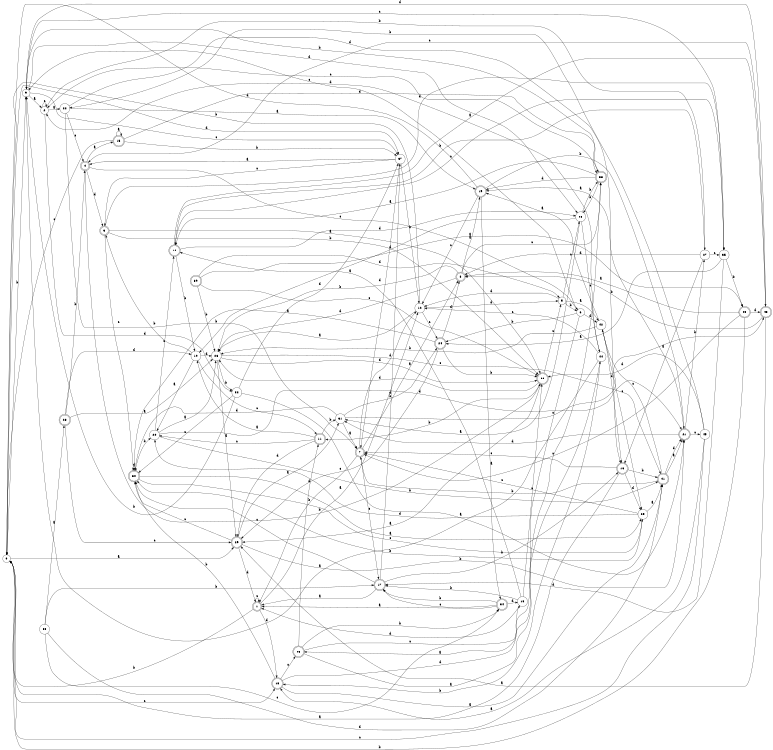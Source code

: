 digraph n38_6 {
__start0 [label="" shape="none"];

rankdir=LR;
size="8,5";

s0 [style="filled", color="black", fillcolor="white" shape="circle", label="0"];
s1 [style="rounded,filled", color="black", fillcolor="white" shape="doublecircle", label="1"];
s2 [style="filled", color="black", fillcolor="white" shape="circle", label="2"];
s3 [style="rounded,filled", color="black", fillcolor="white" shape="doublecircle", label="3"];
s4 [style="rounded,filled", color="black", fillcolor="white" shape="doublecircle", label="4"];
s5 [style="filled", color="black", fillcolor="white" shape="circle", label="5"];
s6 [style="filled", color="black", fillcolor="white" shape="circle", label="6"];
s7 [style="rounded,filled", color="black", fillcolor="white" shape="doublecircle", label="7"];
s8 [style="rounded,filled", color="black", fillcolor="white" shape="doublecircle", label="8"];
s9 [style="filled", color="black", fillcolor="white" shape="circle", label="9"];
s10 [style="filled", color="black", fillcolor="white" shape="circle", label="10"];
s11 [style="rounded,filled", color="black", fillcolor="white" shape="doublecircle", label="11"];
s12 [style="filled", color="black", fillcolor="white" shape="circle", label="12"];
s13 [style="filled", color="black", fillcolor="white" shape="circle", label="13"];
s14 [style="rounded,filled", color="black", fillcolor="white" shape="doublecircle", label="14"];
s15 [style="rounded,filled", color="black", fillcolor="white" shape="doublecircle", label="15"];
s16 [style="rounded,filled", color="black", fillcolor="white" shape="doublecircle", label="16"];
s17 [style="rounded,filled", color="black", fillcolor="white" shape="doublecircle", label="17"];
s18 [style="rounded,filled", color="black", fillcolor="white" shape="doublecircle", label="18"];
s19 [style="rounded,filled", color="black", fillcolor="white" shape="doublecircle", label="19"];
s20 [style="filled", color="black", fillcolor="white" shape="circle", label="20"];
s21 [style="rounded,filled", color="black", fillcolor="white" shape="doublecircle", label="21"];
s22 [style="filled", color="black", fillcolor="white" shape="circle", label="22"];
s23 [style="rounded,filled", color="black", fillcolor="white" shape="doublecircle", label="23"];
s24 [style="rounded,filled", color="black", fillcolor="white" shape="doublecircle", label="24"];
s25 [style="filled", color="black", fillcolor="white" shape="circle", label="25"];
s26 [style="filled", color="black", fillcolor="white" shape="circle", label="26"];
s27 [style="filled", color="black", fillcolor="white" shape="circle", label="27"];
s28 [style="filled", color="black", fillcolor="white" shape="circle", label="28"];
s29 [style="rounded,filled", color="black", fillcolor="white" shape="doublecircle", label="29"];
s30 [style="rounded,filled", color="black", fillcolor="white" shape="doublecircle", label="30"];
s31 [style="filled", color="black", fillcolor="white" shape="circle", label="31"];
s32 [style="filled", color="black", fillcolor="white" shape="circle", label="32"];
s33 [style="filled", color="black", fillcolor="white" shape="circle", label="33"];
s34 [style="rounded,filled", color="black", fillcolor="white" shape="doublecircle", label="34"];
s35 [style="filled", color="black", fillcolor="white" shape="circle", label="35"];
s36 [style="rounded,filled", color="black", fillcolor="white" shape="doublecircle", label="36"];
s37 [style="filled", color="black", fillcolor="white" shape="circle", label="37"];
s38 [style="rounded,filled", color="black", fillcolor="white" shape="doublecircle", label="38"];
s39 [style="rounded,filled", color="black", fillcolor="white" shape="doublecircle", label="39"];
s40 [style="rounded,filled", color="black", fillcolor="white" shape="doublecircle", label="40"];
s41 [style="rounded,filled", color="black", fillcolor="white" shape="doublecircle", label="41"];
s42 [style="filled", color="black", fillcolor="white" shape="circle", label="42"];
s43 [style="rounded,filled", color="black", fillcolor="white" shape="doublecircle", label="43"];
s44 [style="filled", color="black", fillcolor="white" shape="circle", label="44"];
s45 [style="filled", color="black", fillcolor="white" shape="circle", label="45"];
s46 [style="rounded,filled", color="black", fillcolor="white" shape="doublecircle", label="46"];
s0 -> s29 [label="a"];
s0 -> s9 [label="b"];
s0 -> s18 [label="c"];
s0 -> s37 [label="d"];
s1 -> s12 [label="a"];
s1 -> s0 [label="b"];
s1 -> s1 [label="c"];
s1 -> s18 [label="d"];
s2 -> s22 [label="a"];
s2 -> s27 [label="b"];
s2 -> s2 [label="c"];
s2 -> s32 [label="d"];
s3 -> s36 [label="a"];
s3 -> s36 [label="b"];
s3 -> s30 [label="c"];
s3 -> s35 [label="d"];
s4 -> s15 [label="a"];
s4 -> s36 [label="b"];
s4 -> s6 [label="c"];
s4 -> s3 [label="d"];
s5 -> s42 [label="a"];
s5 -> s6 [label="b"];
s5 -> s28 [label="c"];
s5 -> s12 [label="d"];
s6 -> s46 [label="a"];
s6 -> s24 [label="b"];
s6 -> s9 [label="c"];
s6 -> s42 [label="d"];
s7 -> s8 [label="a"];
s7 -> s1 [label="b"];
s7 -> s17 [label="c"];
s7 -> s12 [label="d"];
s8 -> s19 [label="a"];
s8 -> s26 [label="b"];
s8 -> s38 [label="c"];
s8 -> s26 [label="d"];
s9 -> s2 [label="a"];
s9 -> s38 [label="b"];
s9 -> s37 [label="c"];
s9 -> s28 [label="d"];
s10 -> s20 [label="a"];
s10 -> s3 [label="b"];
s10 -> s11 [label="c"];
s10 -> s26 [label="d"];
s11 -> s10 [label="a"];
s11 -> s31 [label="b"];
s11 -> s20 [label="c"];
s11 -> s29 [label="d"];
s12 -> s26 [label="a"];
s12 -> s0 [label="b"];
s12 -> s24 [label="c"];
s12 -> s5 [label="d"];
s13 -> s14 [label="a"];
s13 -> s17 [label="b"];
s13 -> s36 [label="c"];
s13 -> s1 [label="d"];
s14 -> s43 [label="a"];
s14 -> s10 [label="b"];
s14 -> s35 [label="c"];
s14 -> s28 [label="d"];
s15 -> s15 [label="a"];
s15 -> s37 [label="b"];
s15 -> s0 [label="c"];
s15 -> s38 [label="d"];
s16 -> s0 [label="a"];
s16 -> s41 [label="b"];
s16 -> s7 [label="c"];
s16 -> s25 [label="d"];
s17 -> s1 [label="a"];
s17 -> s16 [label="b"];
s17 -> s30 [label="c"];
s17 -> s37 [label="d"];
s18 -> s41 [label="a"];
s18 -> s30 [label="b"];
s18 -> s46 [label="c"];
s18 -> s38 [label="d"];
s19 -> s34 [label="a"];
s19 -> s21 [label="b"];
s19 -> s12 [label="c"];
s19 -> s0 [label="d"];
s20 -> s26 [label="a"];
s20 -> s41 [label="b"];
s20 -> s14 [label="c"];
s20 -> s21 [label="d"];
s21 -> s19 [label="a"];
s21 -> s27 [label="b"];
s21 -> s45 [label="c"];
s21 -> s31 [label="d"];
s22 -> s19 [label="a"];
s22 -> s7 [label="b"];
s22 -> s4 [label="c"];
s22 -> s16 [label="d"];
s23 -> s26 [label="a"];
s23 -> s4 [label="b"];
s23 -> s29 [label="c"];
s23 -> s10 [label="d"];
s24 -> s30 [label="a"];
s24 -> s36 [label="b"];
s24 -> s29 [label="c"];
s24 -> s8 [label="d"];
s25 -> s41 [label="a"];
s25 -> s30 [label="b"];
s25 -> s7 [label="c"];
s25 -> s20 [label="d"];
s26 -> s29 [label="a"];
s26 -> s32 [label="b"];
s26 -> s41 [label="c"];
s26 -> s36 [label="d"];
s27 -> s16 [label="a"];
s27 -> s14 [label="b"];
s27 -> s35 [label="c"];
s27 -> s8 [label="d"];
s28 -> s31 [label="a"];
s28 -> s38 [label="b"];
s28 -> s44 [label="c"];
s28 -> s10 [label="d"];
s29 -> s31 [label="a"];
s29 -> s21 [label="b"];
s29 -> s30 [label="c"];
s29 -> s1 [label="d"];
s30 -> s25 [label="a"];
s30 -> s20 [label="b"];
s30 -> s25 [label="c"];
s30 -> s30 [label="d"];
s31 -> s7 [label="a"];
s31 -> s24 [label="b"];
s31 -> s43 [label="c"];
s31 -> s30 [label="d"];
s32 -> s21 [label="a"];
s32 -> s9 [label="b"];
s32 -> s30 [label="c"];
s32 -> s37 [label="d"];
s33 -> s23 [label="a"];
s33 -> s17 [label="b"];
s33 -> s34 [label="c"];
s33 -> s41 [label="d"];
s34 -> s1 [label="a"];
s34 -> s17 [label="b"];
s34 -> s17 [label="c"];
s34 -> s13 [label="d"];
s35 -> s24 [label="a"];
s35 -> s40 [label="b"];
s35 -> s9 [label="c"];
s35 -> s17 [label="d"];
s36 -> s29 [label="a"];
s36 -> s11 [label="b"];
s36 -> s5 [label="c"];
s36 -> s26 [label="d"];
s37 -> s4 [label="a"];
s37 -> s12 [label="b"];
s37 -> s3 [label="c"];
s37 -> s7 [label="d"];
s38 -> s14 [label="a"];
s38 -> s28 [label="b"];
s38 -> s2 [label="c"];
s38 -> s19 [label="d"];
s39 -> s40 [label="a"];
s39 -> s26 [label="b"];
s39 -> s36 [label="c"];
s39 -> s5 [label="d"];
s40 -> s8 [label="a"];
s40 -> s0 [label="b"];
s40 -> s7 [label="c"];
s40 -> s43 [label="d"];
s41 -> s21 [label="a"];
s41 -> s7 [label="b"];
s41 -> s42 [label="c"];
s41 -> s21 [label="d"];
s42 -> s19 [label="a"];
s42 -> s26 [label="b"];
s42 -> s25 [label="c"];
s42 -> s16 [label="d"];
s43 -> s29 [label="a"];
s43 -> s8 [label="b"];
s43 -> s4 [label="c"];
s43 -> s9 [label="d"];
s44 -> s9 [label="a"];
s44 -> s18 [label="b"];
s44 -> s12 [label="c"];
s44 -> s2 [label="d"];
s45 -> s18 [label="a"];
s45 -> s22 [label="b"];
s45 -> s0 [label="c"];
s45 -> s36 [label="d"];
s46 -> s44 [label="a"];
s46 -> s34 [label="b"];
s46 -> s13 [label="c"];
s46 -> s11 [label="d"];

}
